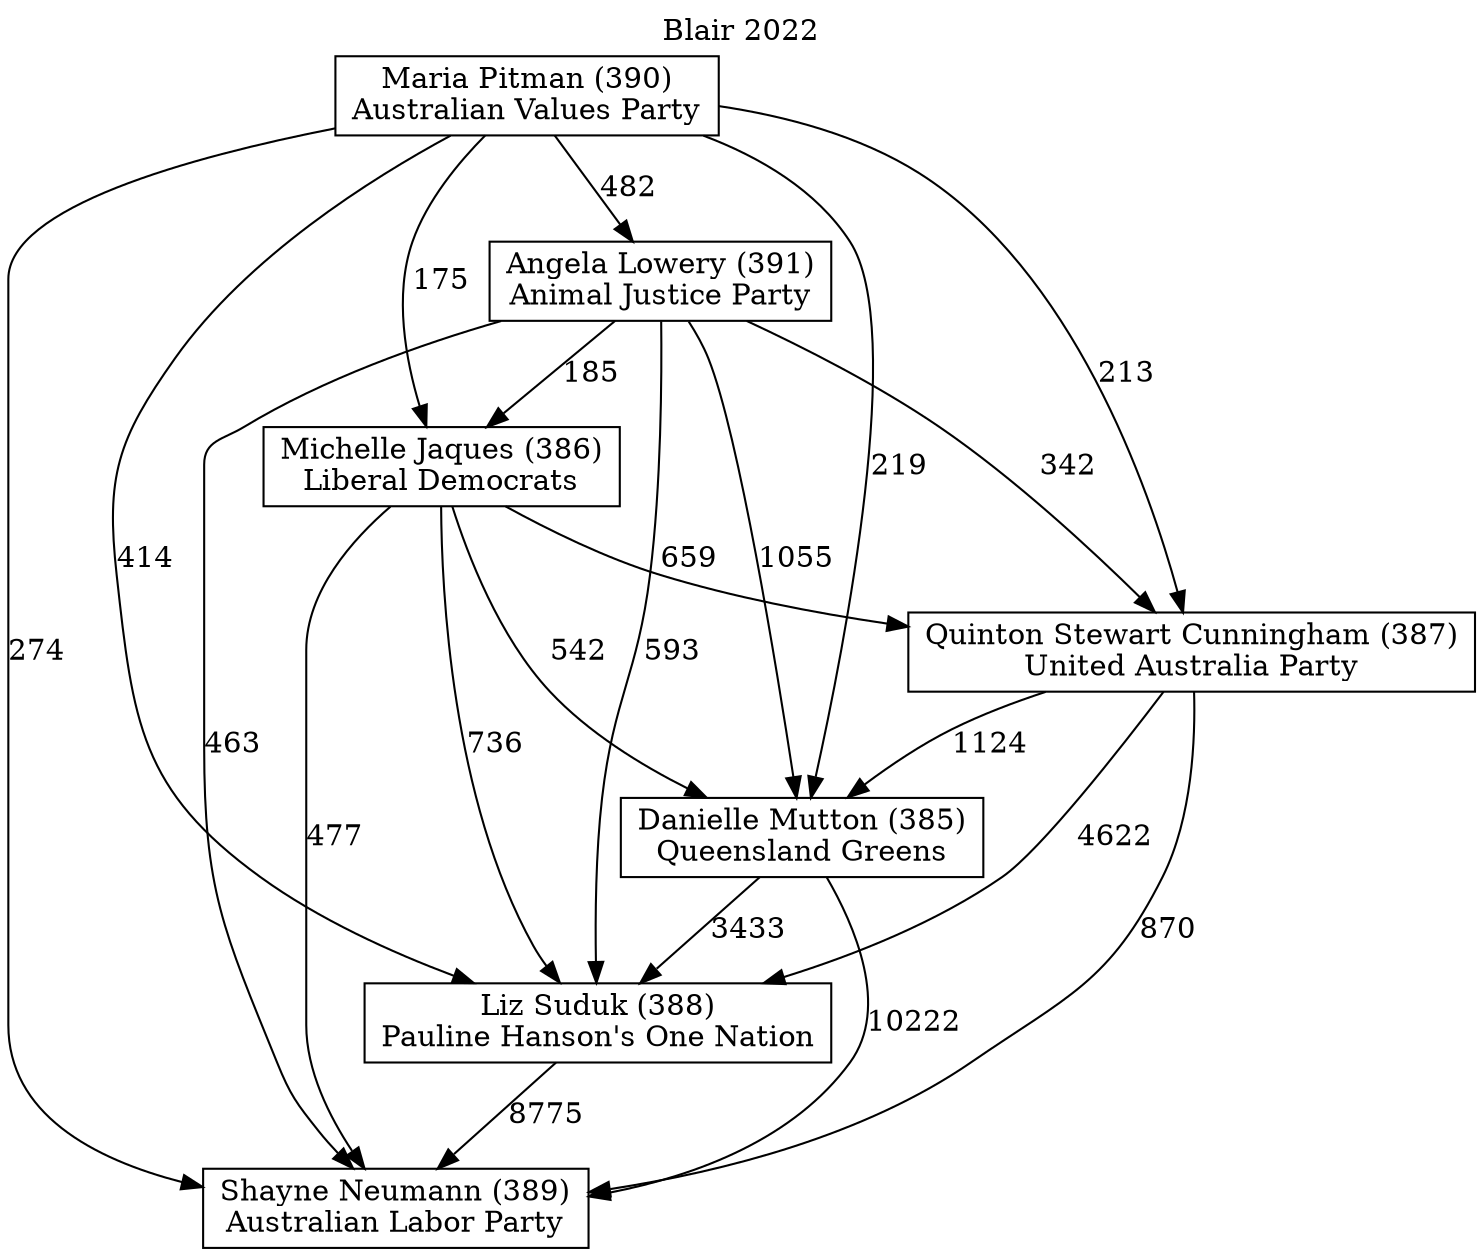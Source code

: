 // House preference flow
digraph "Shayne Neumann (389)_Blair_2022" {
	graph [label="Blair 2022" labelloc=t mclimit=10]
	node [shape=box]
	"Shayne Neumann (389)" [label="Shayne Neumann (389)
Australian Labor Party"]
	"Liz Suduk (388)" [label="Liz Suduk (388)
Pauline Hanson's One Nation"]
	"Danielle Mutton (385)" [label="Danielle Mutton (385)
Queensland Greens"]
	"Quinton Stewart Cunningham (387)" [label="Quinton Stewart Cunningham (387)
United Australia Party"]
	"Michelle Jaques (386)" [label="Michelle Jaques (386)
Liberal Democrats"]
	"Angela Lowery (391)" [label="Angela Lowery (391)
Animal Justice Party"]
	"Maria Pitman (390)" [label="Maria Pitman (390)
Australian Values Party"]
	"Liz Suduk (388)" -> "Shayne Neumann (389)" [label=8775]
	"Danielle Mutton (385)" -> "Liz Suduk (388)" [label=3433]
	"Quinton Stewart Cunningham (387)" -> "Danielle Mutton (385)" [label=1124]
	"Michelle Jaques (386)" -> "Quinton Stewart Cunningham (387)" [label=659]
	"Angela Lowery (391)" -> "Michelle Jaques (386)" [label=185]
	"Maria Pitman (390)" -> "Angela Lowery (391)" [label=482]
	"Danielle Mutton (385)" -> "Shayne Neumann (389)" [label=10222]
	"Quinton Stewart Cunningham (387)" -> "Shayne Neumann (389)" [label=870]
	"Michelle Jaques (386)" -> "Shayne Neumann (389)" [label=477]
	"Angela Lowery (391)" -> "Shayne Neumann (389)" [label=463]
	"Maria Pitman (390)" -> "Shayne Neumann (389)" [label=274]
	"Maria Pitman (390)" -> "Michelle Jaques (386)" [label=175]
	"Angela Lowery (391)" -> "Quinton Stewart Cunningham (387)" [label=342]
	"Maria Pitman (390)" -> "Quinton Stewart Cunningham (387)" [label=213]
	"Michelle Jaques (386)" -> "Danielle Mutton (385)" [label=542]
	"Angela Lowery (391)" -> "Danielle Mutton (385)" [label=1055]
	"Maria Pitman (390)" -> "Danielle Mutton (385)" [label=219]
	"Quinton Stewart Cunningham (387)" -> "Liz Suduk (388)" [label=4622]
	"Michelle Jaques (386)" -> "Liz Suduk (388)" [label=736]
	"Angela Lowery (391)" -> "Liz Suduk (388)" [label=593]
	"Maria Pitman (390)" -> "Liz Suduk (388)" [label=414]
}
